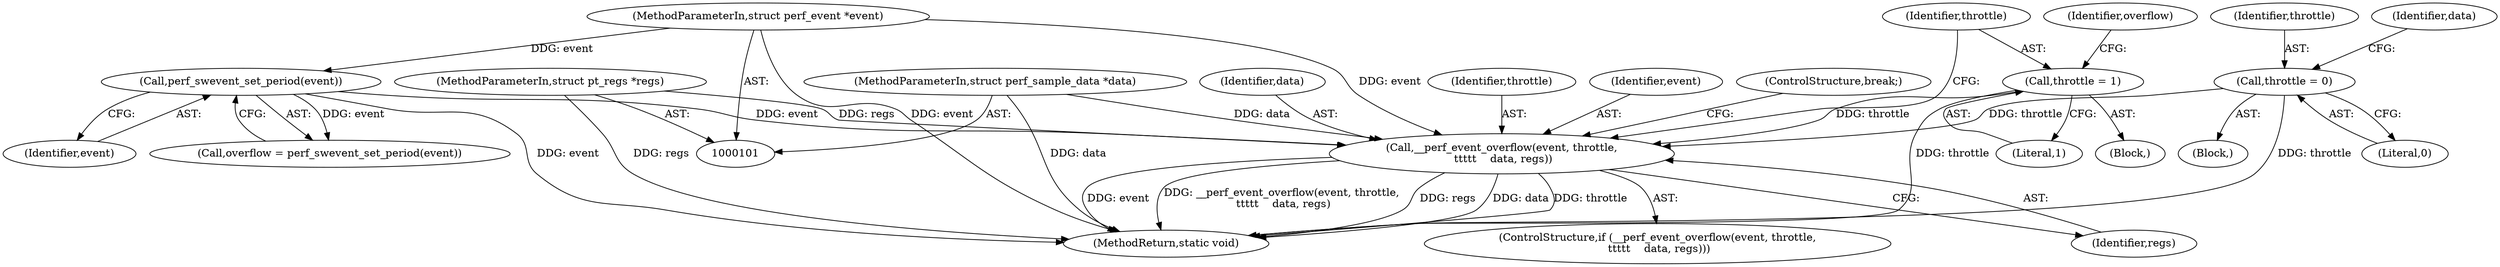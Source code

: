 digraph "0_linux_a8b0ca17b80e92faab46ee7179ba9e99ccb61233_66@pointer" {
"1000147" [label="(Call,__perf_event_overflow(event, throttle,\n \t\t\t\t\t    data, regs))"];
"1000132" [label="(Call,perf_swevent_set_period(event))"];
"1000102" [label="(MethodParameterIn,struct perf_event *event)"];
"1000154" [label="(Call,throttle = 1)"];
"1000115" [label="(Call,throttle = 0)"];
"1000104" [label="(MethodParameterIn,struct perf_sample_data *data)"];
"1000105" [label="(MethodParameterIn,struct pt_regs *regs)"];
"1000149" [label="(Identifier,throttle)"];
"1000130" [label="(Call,overflow = perf_swevent_set_period(event))"];
"1000106" [label="(Block,)"];
"1000105" [label="(MethodParameterIn,struct pt_regs *regs)"];
"1000132" [label="(Call,perf_swevent_set_period(event))"];
"1000120" [label="(Identifier,data)"];
"1000156" [label="(Literal,1)"];
"1000148" [label="(Identifier,event)"];
"1000157" [label="(MethodReturn,static void)"];
"1000115" [label="(Call,throttle = 0)"];
"1000155" [label="(Identifier,throttle)"];
"1000104" [label="(MethodParameterIn,struct perf_sample_data *data)"];
"1000144" [label="(Identifier,overflow)"];
"1000102" [label="(MethodParameterIn,struct perf_event *event)"];
"1000153" [label="(ControlStructure,break;)"];
"1000147" [label="(Call,__perf_event_overflow(event, throttle,\n \t\t\t\t\t    data, regs))"];
"1000117" [label="(Literal,0)"];
"1000150" [label="(Identifier,data)"];
"1000116" [label="(Identifier,throttle)"];
"1000133" [label="(Identifier,event)"];
"1000146" [label="(ControlStructure,if (__perf_event_overflow(event, throttle,\n \t\t\t\t\t    data, regs)))"];
"1000154" [label="(Call,throttle = 1)"];
"1000145" [label="(Block,)"];
"1000151" [label="(Identifier,regs)"];
"1000147" -> "1000146"  [label="AST: "];
"1000147" -> "1000151"  [label="CFG: "];
"1000148" -> "1000147"  [label="AST: "];
"1000149" -> "1000147"  [label="AST: "];
"1000150" -> "1000147"  [label="AST: "];
"1000151" -> "1000147"  [label="AST: "];
"1000153" -> "1000147"  [label="CFG: "];
"1000155" -> "1000147"  [label="CFG: "];
"1000147" -> "1000157"  [label="DDG: regs"];
"1000147" -> "1000157"  [label="DDG: data"];
"1000147" -> "1000157"  [label="DDG: throttle"];
"1000147" -> "1000157"  [label="DDG: event"];
"1000147" -> "1000157"  [label="DDG: __perf_event_overflow(event, throttle,\n \t\t\t\t\t    data, regs)"];
"1000132" -> "1000147"  [label="DDG: event"];
"1000102" -> "1000147"  [label="DDG: event"];
"1000154" -> "1000147"  [label="DDG: throttle"];
"1000115" -> "1000147"  [label="DDG: throttle"];
"1000104" -> "1000147"  [label="DDG: data"];
"1000105" -> "1000147"  [label="DDG: regs"];
"1000132" -> "1000130"  [label="AST: "];
"1000132" -> "1000133"  [label="CFG: "];
"1000133" -> "1000132"  [label="AST: "];
"1000130" -> "1000132"  [label="CFG: "];
"1000132" -> "1000157"  [label="DDG: event"];
"1000132" -> "1000130"  [label="DDG: event"];
"1000102" -> "1000132"  [label="DDG: event"];
"1000102" -> "1000101"  [label="AST: "];
"1000102" -> "1000157"  [label="DDG: event"];
"1000154" -> "1000145"  [label="AST: "];
"1000154" -> "1000156"  [label="CFG: "];
"1000155" -> "1000154"  [label="AST: "];
"1000156" -> "1000154"  [label="AST: "];
"1000144" -> "1000154"  [label="CFG: "];
"1000154" -> "1000157"  [label="DDG: throttle"];
"1000115" -> "1000106"  [label="AST: "];
"1000115" -> "1000117"  [label="CFG: "];
"1000116" -> "1000115"  [label="AST: "];
"1000117" -> "1000115"  [label="AST: "];
"1000120" -> "1000115"  [label="CFG: "];
"1000115" -> "1000157"  [label="DDG: throttle"];
"1000104" -> "1000101"  [label="AST: "];
"1000104" -> "1000157"  [label="DDG: data"];
"1000105" -> "1000101"  [label="AST: "];
"1000105" -> "1000157"  [label="DDG: regs"];
}
